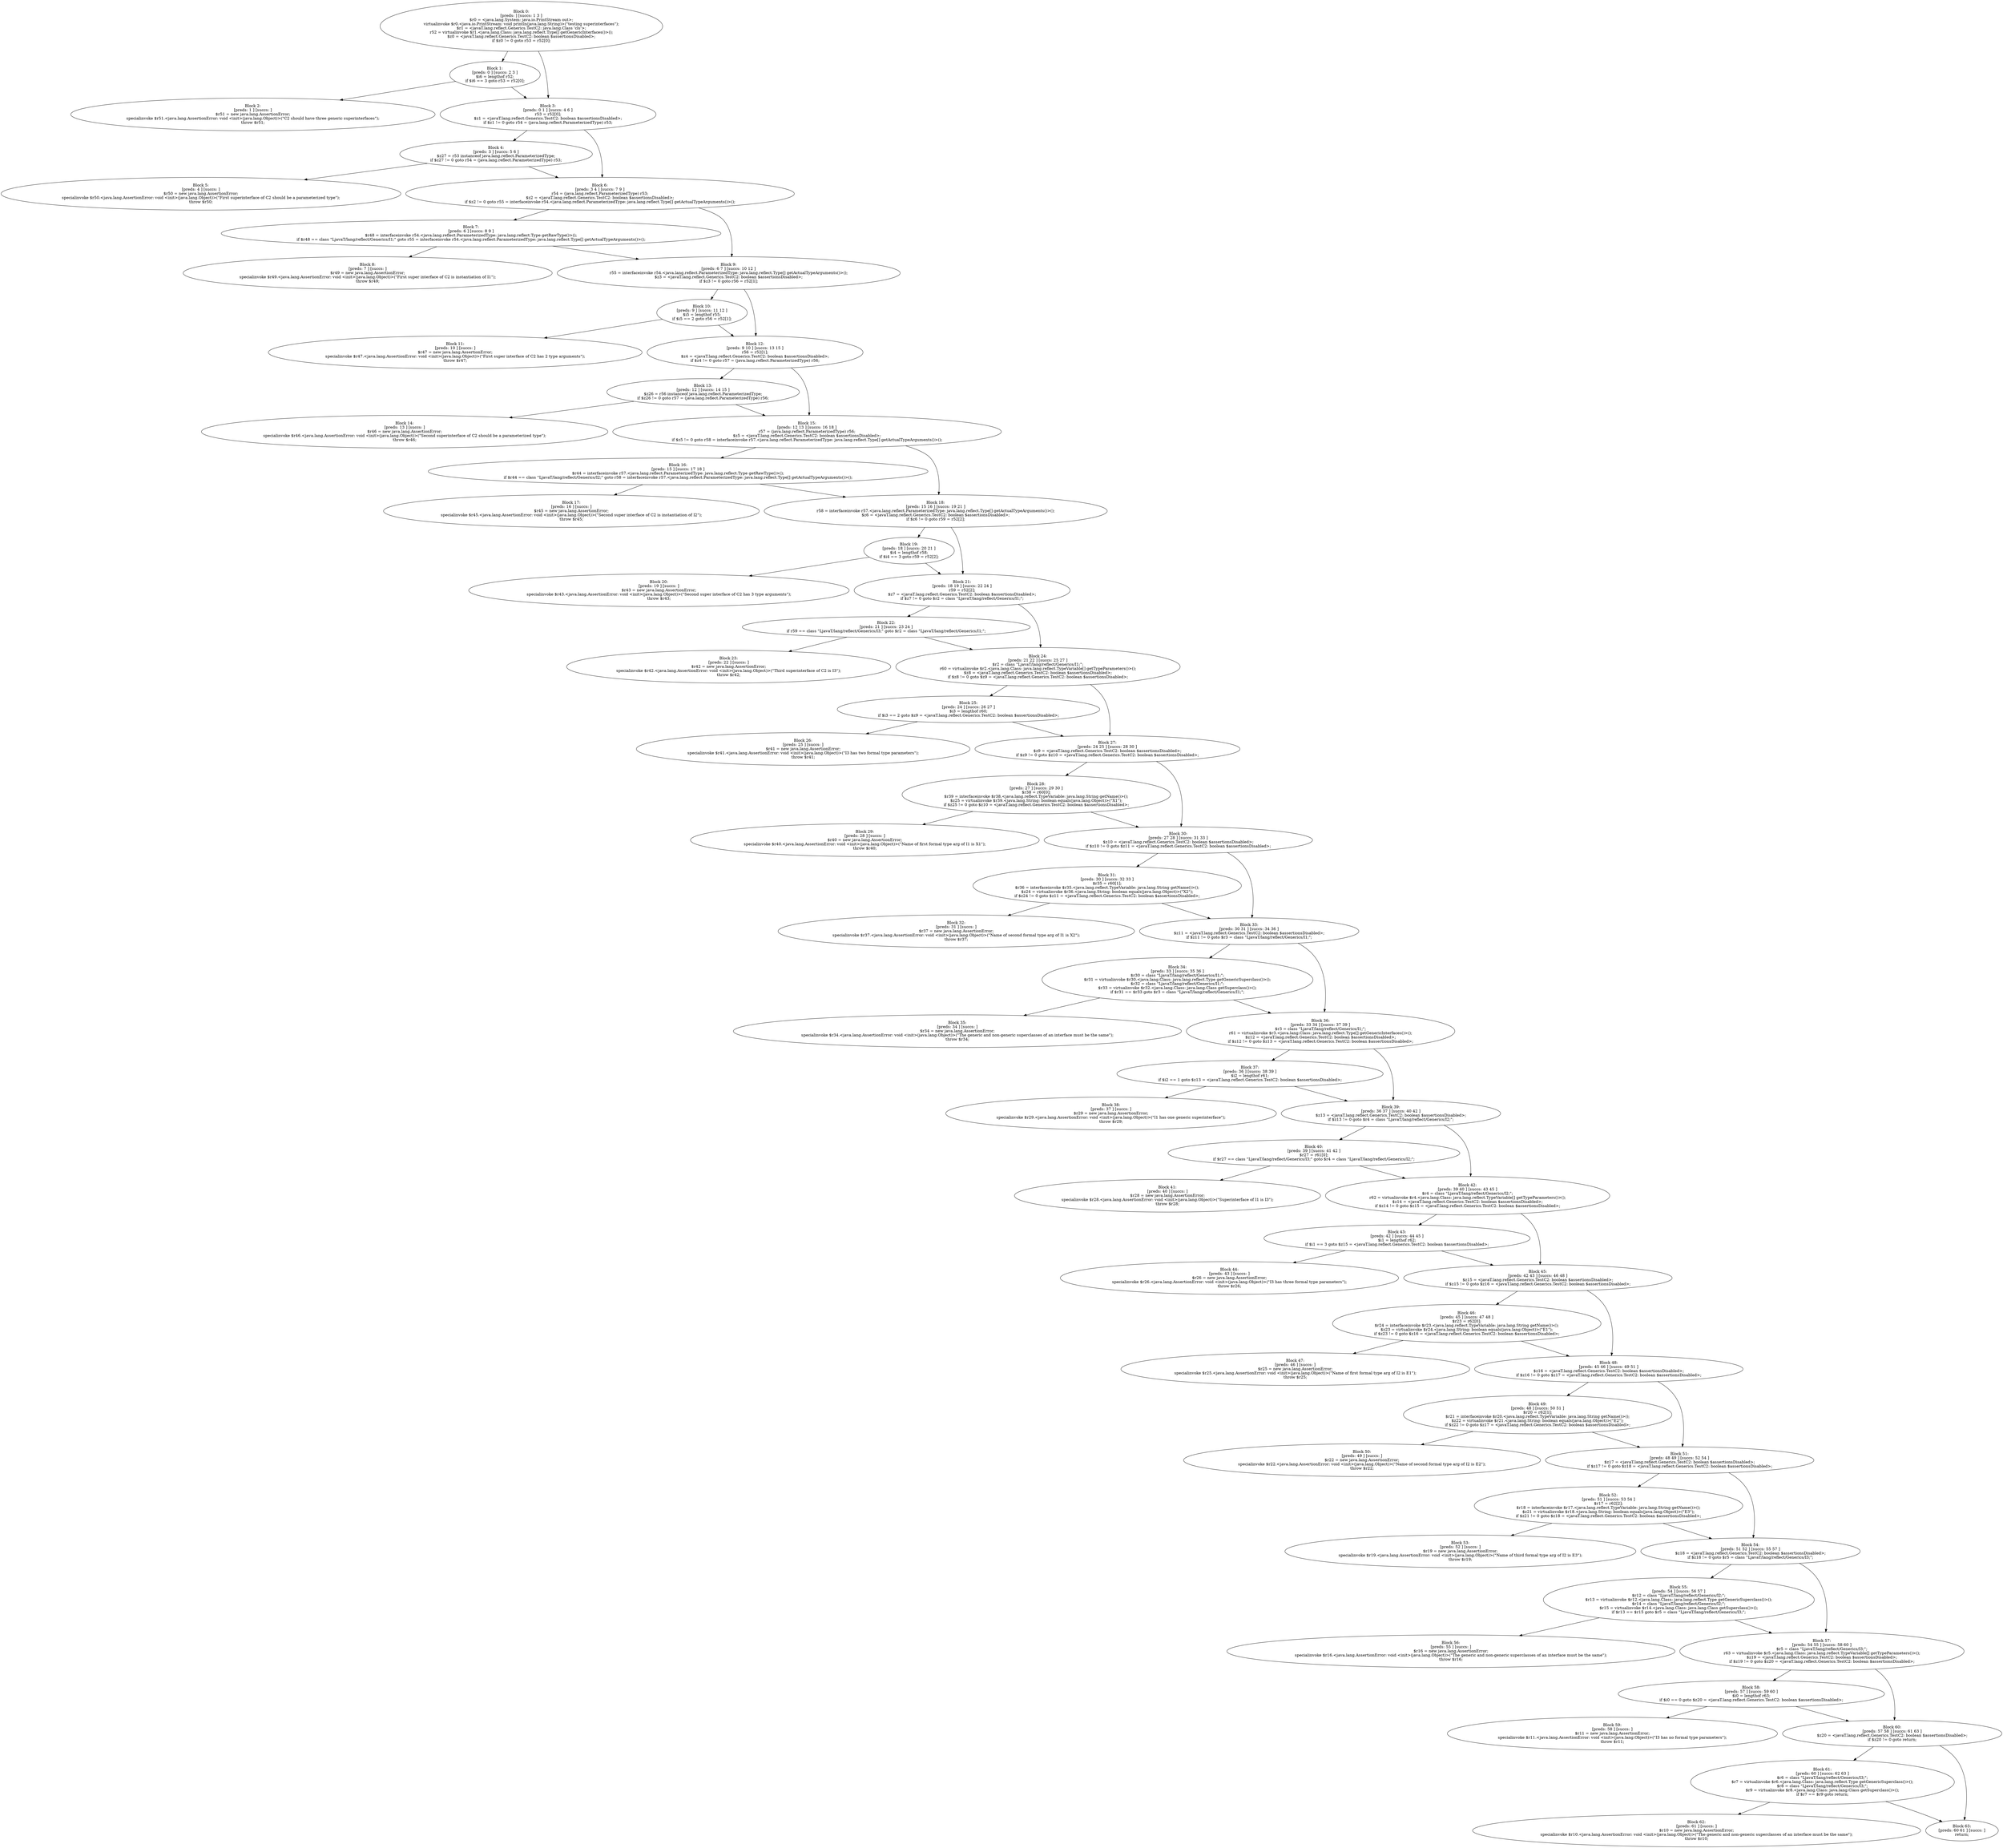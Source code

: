 digraph "unitGraph" {
    "Block 0:
[preds: ] [succs: 1 3 ]
$r0 = <java.lang.System: java.io.PrintStream out>;
virtualinvoke $r0.<java.io.PrintStream: void println(java.lang.String)>(\"testing superinterfaces\");
$r1 = <javaT.lang.reflect.Generics.TestC2: java.lang.Class 'cls'>;
r52 = virtualinvoke $r1.<java.lang.Class: java.lang.reflect.Type[] getGenericInterfaces()>();
$z0 = <javaT.lang.reflect.Generics.TestC2: boolean $assertionsDisabled>;
if $z0 != 0 goto r53 = r52[0];
"
    "Block 1:
[preds: 0 ] [succs: 2 3 ]
$i6 = lengthof r52;
if $i6 == 3 goto r53 = r52[0];
"
    "Block 2:
[preds: 1 ] [succs: ]
$r51 = new java.lang.AssertionError;
specialinvoke $r51.<java.lang.AssertionError: void <init>(java.lang.Object)>(\"C2 should have three generic superinterfaces\");
throw $r51;
"
    "Block 3:
[preds: 0 1 ] [succs: 4 6 ]
r53 = r52[0];
$z1 = <javaT.lang.reflect.Generics.TestC2: boolean $assertionsDisabled>;
if $z1 != 0 goto r54 = (java.lang.reflect.ParameterizedType) r53;
"
    "Block 4:
[preds: 3 ] [succs: 5 6 ]
$z27 = r53 instanceof java.lang.reflect.ParameterizedType;
if $z27 != 0 goto r54 = (java.lang.reflect.ParameterizedType) r53;
"
    "Block 5:
[preds: 4 ] [succs: ]
$r50 = new java.lang.AssertionError;
specialinvoke $r50.<java.lang.AssertionError: void <init>(java.lang.Object)>(\"First superinterface of C2 should be a parameterized type\");
throw $r50;
"
    "Block 6:
[preds: 3 4 ] [succs: 7 9 ]
r54 = (java.lang.reflect.ParameterizedType) r53;
$z2 = <javaT.lang.reflect.Generics.TestC2: boolean $assertionsDisabled>;
if $z2 != 0 goto r55 = interfaceinvoke r54.<java.lang.reflect.ParameterizedType: java.lang.reflect.Type[] getActualTypeArguments()>();
"
    "Block 7:
[preds: 6 ] [succs: 8 9 ]
$r48 = interfaceinvoke r54.<java.lang.reflect.ParameterizedType: java.lang.reflect.Type getRawType()>();
if $r48 == class \"LjavaT/lang/reflect/Generics/I1;\" goto r55 = interfaceinvoke r54.<java.lang.reflect.ParameterizedType: java.lang.reflect.Type[] getActualTypeArguments()>();
"
    "Block 8:
[preds: 7 ] [succs: ]
$r49 = new java.lang.AssertionError;
specialinvoke $r49.<java.lang.AssertionError: void <init>(java.lang.Object)>(\"First super interface of C2 is instantiation of I1\");
throw $r49;
"
    "Block 9:
[preds: 6 7 ] [succs: 10 12 ]
r55 = interfaceinvoke r54.<java.lang.reflect.ParameterizedType: java.lang.reflect.Type[] getActualTypeArguments()>();
$z3 = <javaT.lang.reflect.Generics.TestC2: boolean $assertionsDisabled>;
if $z3 != 0 goto r56 = r52[1];
"
    "Block 10:
[preds: 9 ] [succs: 11 12 ]
$i5 = lengthof r55;
if $i5 == 2 goto r56 = r52[1];
"
    "Block 11:
[preds: 10 ] [succs: ]
$r47 = new java.lang.AssertionError;
specialinvoke $r47.<java.lang.AssertionError: void <init>(java.lang.Object)>(\"First super interface of C2 has 2 type arguments\");
throw $r47;
"
    "Block 12:
[preds: 9 10 ] [succs: 13 15 ]
r56 = r52[1];
$z4 = <javaT.lang.reflect.Generics.TestC2: boolean $assertionsDisabled>;
if $z4 != 0 goto r57 = (java.lang.reflect.ParameterizedType) r56;
"
    "Block 13:
[preds: 12 ] [succs: 14 15 ]
$z26 = r56 instanceof java.lang.reflect.ParameterizedType;
if $z26 != 0 goto r57 = (java.lang.reflect.ParameterizedType) r56;
"
    "Block 14:
[preds: 13 ] [succs: ]
$r46 = new java.lang.AssertionError;
specialinvoke $r46.<java.lang.AssertionError: void <init>(java.lang.Object)>(\"Second superinterface of C2 should be a parameterized type\");
throw $r46;
"
    "Block 15:
[preds: 12 13 ] [succs: 16 18 ]
r57 = (java.lang.reflect.ParameterizedType) r56;
$z5 = <javaT.lang.reflect.Generics.TestC2: boolean $assertionsDisabled>;
if $z5 != 0 goto r58 = interfaceinvoke r57.<java.lang.reflect.ParameterizedType: java.lang.reflect.Type[] getActualTypeArguments()>();
"
    "Block 16:
[preds: 15 ] [succs: 17 18 ]
$r44 = interfaceinvoke r57.<java.lang.reflect.ParameterizedType: java.lang.reflect.Type getRawType()>();
if $r44 == class \"LjavaT/lang/reflect/Generics/I2;\" goto r58 = interfaceinvoke r57.<java.lang.reflect.ParameterizedType: java.lang.reflect.Type[] getActualTypeArguments()>();
"
    "Block 17:
[preds: 16 ] [succs: ]
$r45 = new java.lang.AssertionError;
specialinvoke $r45.<java.lang.AssertionError: void <init>(java.lang.Object)>(\"Second super interface of C2 is instantiation of I2\");
throw $r45;
"
    "Block 18:
[preds: 15 16 ] [succs: 19 21 ]
r58 = interfaceinvoke r57.<java.lang.reflect.ParameterizedType: java.lang.reflect.Type[] getActualTypeArguments()>();
$z6 = <javaT.lang.reflect.Generics.TestC2: boolean $assertionsDisabled>;
if $z6 != 0 goto r59 = r52[2];
"
    "Block 19:
[preds: 18 ] [succs: 20 21 ]
$i4 = lengthof r58;
if $i4 == 3 goto r59 = r52[2];
"
    "Block 20:
[preds: 19 ] [succs: ]
$r43 = new java.lang.AssertionError;
specialinvoke $r43.<java.lang.AssertionError: void <init>(java.lang.Object)>(\"Second super interface of C2 has 3 type arguments\");
throw $r43;
"
    "Block 21:
[preds: 18 19 ] [succs: 22 24 ]
r59 = r52[2];
$z7 = <javaT.lang.reflect.Generics.TestC2: boolean $assertionsDisabled>;
if $z7 != 0 goto $r2 = class \"LjavaT/lang/reflect/Generics/I1;\";
"
    "Block 22:
[preds: 21 ] [succs: 23 24 ]
if r59 == class \"LjavaT/lang/reflect/Generics/I3;\" goto $r2 = class \"LjavaT/lang/reflect/Generics/I1;\";
"
    "Block 23:
[preds: 22 ] [succs: ]
$r42 = new java.lang.AssertionError;
specialinvoke $r42.<java.lang.AssertionError: void <init>(java.lang.Object)>(\"Third superinterface of C2 is I3\");
throw $r42;
"
    "Block 24:
[preds: 21 22 ] [succs: 25 27 ]
$r2 = class \"LjavaT/lang/reflect/Generics/I1;\";
r60 = virtualinvoke $r2.<java.lang.Class: java.lang.reflect.TypeVariable[] getTypeParameters()>();
$z8 = <javaT.lang.reflect.Generics.TestC2: boolean $assertionsDisabled>;
if $z8 != 0 goto $z9 = <javaT.lang.reflect.Generics.TestC2: boolean $assertionsDisabled>;
"
    "Block 25:
[preds: 24 ] [succs: 26 27 ]
$i3 = lengthof r60;
if $i3 == 2 goto $z9 = <javaT.lang.reflect.Generics.TestC2: boolean $assertionsDisabled>;
"
    "Block 26:
[preds: 25 ] [succs: ]
$r41 = new java.lang.AssertionError;
specialinvoke $r41.<java.lang.AssertionError: void <init>(java.lang.Object)>(\"I3 has two formal type parameters\");
throw $r41;
"
    "Block 27:
[preds: 24 25 ] [succs: 28 30 ]
$z9 = <javaT.lang.reflect.Generics.TestC2: boolean $assertionsDisabled>;
if $z9 != 0 goto $z10 = <javaT.lang.reflect.Generics.TestC2: boolean $assertionsDisabled>;
"
    "Block 28:
[preds: 27 ] [succs: 29 30 ]
$r38 = r60[0];
$r39 = interfaceinvoke $r38.<java.lang.reflect.TypeVariable: java.lang.String getName()>();
$z25 = virtualinvoke $r39.<java.lang.String: boolean equals(java.lang.Object)>(\"X1\");
if $z25 != 0 goto $z10 = <javaT.lang.reflect.Generics.TestC2: boolean $assertionsDisabled>;
"
    "Block 29:
[preds: 28 ] [succs: ]
$r40 = new java.lang.AssertionError;
specialinvoke $r40.<java.lang.AssertionError: void <init>(java.lang.Object)>(\"Name of first formal type arg of I1 is X1\");
throw $r40;
"
    "Block 30:
[preds: 27 28 ] [succs: 31 33 ]
$z10 = <javaT.lang.reflect.Generics.TestC2: boolean $assertionsDisabled>;
if $z10 != 0 goto $z11 = <javaT.lang.reflect.Generics.TestC2: boolean $assertionsDisabled>;
"
    "Block 31:
[preds: 30 ] [succs: 32 33 ]
$r35 = r60[1];
$r36 = interfaceinvoke $r35.<java.lang.reflect.TypeVariable: java.lang.String getName()>();
$z24 = virtualinvoke $r36.<java.lang.String: boolean equals(java.lang.Object)>(\"X2\");
if $z24 != 0 goto $z11 = <javaT.lang.reflect.Generics.TestC2: boolean $assertionsDisabled>;
"
    "Block 32:
[preds: 31 ] [succs: ]
$r37 = new java.lang.AssertionError;
specialinvoke $r37.<java.lang.AssertionError: void <init>(java.lang.Object)>(\"Name of second formal type arg of I1 is X2\");
throw $r37;
"
    "Block 33:
[preds: 30 31 ] [succs: 34 36 ]
$z11 = <javaT.lang.reflect.Generics.TestC2: boolean $assertionsDisabled>;
if $z11 != 0 goto $r3 = class \"LjavaT/lang/reflect/Generics/I1;\";
"
    "Block 34:
[preds: 33 ] [succs: 35 36 ]
$r30 = class \"LjavaT/lang/reflect/Generics/I1;\";
$r31 = virtualinvoke $r30.<java.lang.Class: java.lang.reflect.Type getGenericSuperclass()>();
$r32 = class \"LjavaT/lang/reflect/Generics/I1;\";
$r33 = virtualinvoke $r32.<java.lang.Class: java.lang.Class getSuperclass()>();
if $r31 == $r33 goto $r3 = class \"LjavaT/lang/reflect/Generics/I1;\";
"
    "Block 35:
[preds: 34 ] [succs: ]
$r34 = new java.lang.AssertionError;
specialinvoke $r34.<java.lang.AssertionError: void <init>(java.lang.Object)>(\"The generic and non-generic superclasses of an interface must be the same\");
throw $r34;
"
    "Block 36:
[preds: 33 34 ] [succs: 37 39 ]
$r3 = class \"LjavaT/lang/reflect/Generics/I1;\";
r61 = virtualinvoke $r3.<java.lang.Class: java.lang.reflect.Type[] getGenericInterfaces()>();
$z12 = <javaT.lang.reflect.Generics.TestC2: boolean $assertionsDisabled>;
if $z12 != 0 goto $z13 = <javaT.lang.reflect.Generics.TestC2: boolean $assertionsDisabled>;
"
    "Block 37:
[preds: 36 ] [succs: 38 39 ]
$i2 = lengthof r61;
if $i2 == 1 goto $z13 = <javaT.lang.reflect.Generics.TestC2: boolean $assertionsDisabled>;
"
    "Block 38:
[preds: 37 ] [succs: ]
$r29 = new java.lang.AssertionError;
specialinvoke $r29.<java.lang.AssertionError: void <init>(java.lang.Object)>(\"I1 has one generic superinterface\");
throw $r29;
"
    "Block 39:
[preds: 36 37 ] [succs: 40 42 ]
$z13 = <javaT.lang.reflect.Generics.TestC2: boolean $assertionsDisabled>;
if $z13 != 0 goto $r4 = class \"LjavaT/lang/reflect/Generics/I2;\";
"
    "Block 40:
[preds: 39 ] [succs: 41 42 ]
$r27 = r61[0];
if $r27 == class \"LjavaT/lang/reflect/Generics/I3;\" goto $r4 = class \"LjavaT/lang/reflect/Generics/I2;\";
"
    "Block 41:
[preds: 40 ] [succs: ]
$r28 = new java.lang.AssertionError;
specialinvoke $r28.<java.lang.AssertionError: void <init>(java.lang.Object)>(\"Superinterface of I1 is I3\");
throw $r28;
"
    "Block 42:
[preds: 39 40 ] [succs: 43 45 ]
$r4 = class \"LjavaT/lang/reflect/Generics/I2;\";
r62 = virtualinvoke $r4.<java.lang.Class: java.lang.reflect.TypeVariable[] getTypeParameters()>();
$z14 = <javaT.lang.reflect.Generics.TestC2: boolean $assertionsDisabled>;
if $z14 != 0 goto $z15 = <javaT.lang.reflect.Generics.TestC2: boolean $assertionsDisabled>;
"
    "Block 43:
[preds: 42 ] [succs: 44 45 ]
$i1 = lengthof r62;
if $i1 == 3 goto $z15 = <javaT.lang.reflect.Generics.TestC2: boolean $assertionsDisabled>;
"
    "Block 44:
[preds: 43 ] [succs: ]
$r26 = new java.lang.AssertionError;
specialinvoke $r26.<java.lang.AssertionError: void <init>(java.lang.Object)>(\"I3 has three formal type parameters\");
throw $r26;
"
    "Block 45:
[preds: 42 43 ] [succs: 46 48 ]
$z15 = <javaT.lang.reflect.Generics.TestC2: boolean $assertionsDisabled>;
if $z15 != 0 goto $z16 = <javaT.lang.reflect.Generics.TestC2: boolean $assertionsDisabled>;
"
    "Block 46:
[preds: 45 ] [succs: 47 48 ]
$r23 = r62[0];
$r24 = interfaceinvoke $r23.<java.lang.reflect.TypeVariable: java.lang.String getName()>();
$z23 = virtualinvoke $r24.<java.lang.String: boolean equals(java.lang.Object)>(\"E1\");
if $z23 != 0 goto $z16 = <javaT.lang.reflect.Generics.TestC2: boolean $assertionsDisabled>;
"
    "Block 47:
[preds: 46 ] [succs: ]
$r25 = new java.lang.AssertionError;
specialinvoke $r25.<java.lang.AssertionError: void <init>(java.lang.Object)>(\"Name of first formal type arg of I2 is E1\");
throw $r25;
"
    "Block 48:
[preds: 45 46 ] [succs: 49 51 ]
$z16 = <javaT.lang.reflect.Generics.TestC2: boolean $assertionsDisabled>;
if $z16 != 0 goto $z17 = <javaT.lang.reflect.Generics.TestC2: boolean $assertionsDisabled>;
"
    "Block 49:
[preds: 48 ] [succs: 50 51 ]
$r20 = r62[1];
$r21 = interfaceinvoke $r20.<java.lang.reflect.TypeVariable: java.lang.String getName()>();
$z22 = virtualinvoke $r21.<java.lang.String: boolean equals(java.lang.Object)>(\"E2\");
if $z22 != 0 goto $z17 = <javaT.lang.reflect.Generics.TestC2: boolean $assertionsDisabled>;
"
    "Block 50:
[preds: 49 ] [succs: ]
$r22 = new java.lang.AssertionError;
specialinvoke $r22.<java.lang.AssertionError: void <init>(java.lang.Object)>(\"Name of second formal type arg of I2 is E2\");
throw $r22;
"
    "Block 51:
[preds: 48 49 ] [succs: 52 54 ]
$z17 = <javaT.lang.reflect.Generics.TestC2: boolean $assertionsDisabled>;
if $z17 != 0 goto $z18 = <javaT.lang.reflect.Generics.TestC2: boolean $assertionsDisabled>;
"
    "Block 52:
[preds: 51 ] [succs: 53 54 ]
$r17 = r62[2];
$r18 = interfaceinvoke $r17.<java.lang.reflect.TypeVariable: java.lang.String getName()>();
$z21 = virtualinvoke $r18.<java.lang.String: boolean equals(java.lang.Object)>(\"E3\");
if $z21 != 0 goto $z18 = <javaT.lang.reflect.Generics.TestC2: boolean $assertionsDisabled>;
"
    "Block 53:
[preds: 52 ] [succs: ]
$r19 = new java.lang.AssertionError;
specialinvoke $r19.<java.lang.AssertionError: void <init>(java.lang.Object)>(\"Name of third formal type arg of I2 is E3\");
throw $r19;
"
    "Block 54:
[preds: 51 52 ] [succs: 55 57 ]
$z18 = <javaT.lang.reflect.Generics.TestC2: boolean $assertionsDisabled>;
if $z18 != 0 goto $r5 = class \"LjavaT/lang/reflect/Generics/I3;\";
"
    "Block 55:
[preds: 54 ] [succs: 56 57 ]
$r12 = class \"LjavaT/lang/reflect/Generics/I2;\";
$r13 = virtualinvoke $r12.<java.lang.Class: java.lang.reflect.Type getGenericSuperclass()>();
$r14 = class \"LjavaT/lang/reflect/Generics/I2;\";
$r15 = virtualinvoke $r14.<java.lang.Class: java.lang.Class getSuperclass()>();
if $r13 == $r15 goto $r5 = class \"LjavaT/lang/reflect/Generics/I3;\";
"
    "Block 56:
[preds: 55 ] [succs: ]
$r16 = new java.lang.AssertionError;
specialinvoke $r16.<java.lang.AssertionError: void <init>(java.lang.Object)>(\"The generic and non-generic superclasses of an interface must be the same\");
throw $r16;
"
    "Block 57:
[preds: 54 55 ] [succs: 58 60 ]
$r5 = class \"LjavaT/lang/reflect/Generics/I3;\";
r63 = virtualinvoke $r5.<java.lang.Class: java.lang.reflect.TypeVariable[] getTypeParameters()>();
$z19 = <javaT.lang.reflect.Generics.TestC2: boolean $assertionsDisabled>;
if $z19 != 0 goto $z20 = <javaT.lang.reflect.Generics.TestC2: boolean $assertionsDisabled>;
"
    "Block 58:
[preds: 57 ] [succs: 59 60 ]
$i0 = lengthof r63;
if $i0 == 0 goto $z20 = <javaT.lang.reflect.Generics.TestC2: boolean $assertionsDisabled>;
"
    "Block 59:
[preds: 58 ] [succs: ]
$r11 = new java.lang.AssertionError;
specialinvoke $r11.<java.lang.AssertionError: void <init>(java.lang.Object)>(\"I3 has no formal type parameters\");
throw $r11;
"
    "Block 60:
[preds: 57 58 ] [succs: 61 63 ]
$z20 = <javaT.lang.reflect.Generics.TestC2: boolean $assertionsDisabled>;
if $z20 != 0 goto return;
"
    "Block 61:
[preds: 60 ] [succs: 62 63 ]
$r6 = class \"LjavaT/lang/reflect/Generics/I3;\";
$r7 = virtualinvoke $r6.<java.lang.Class: java.lang.reflect.Type getGenericSuperclass()>();
$r8 = class \"LjavaT/lang/reflect/Generics/I3;\";
$r9 = virtualinvoke $r8.<java.lang.Class: java.lang.Class getSuperclass()>();
if $r7 == $r9 goto return;
"
    "Block 62:
[preds: 61 ] [succs: ]
$r10 = new java.lang.AssertionError;
specialinvoke $r10.<java.lang.AssertionError: void <init>(java.lang.Object)>(\"The generic and non-generic superclasses of an interface must be the same\");
throw $r10;
"
    "Block 63:
[preds: 60 61 ] [succs: ]
return;
"
    "Block 0:
[preds: ] [succs: 1 3 ]
$r0 = <java.lang.System: java.io.PrintStream out>;
virtualinvoke $r0.<java.io.PrintStream: void println(java.lang.String)>(\"testing superinterfaces\");
$r1 = <javaT.lang.reflect.Generics.TestC2: java.lang.Class 'cls'>;
r52 = virtualinvoke $r1.<java.lang.Class: java.lang.reflect.Type[] getGenericInterfaces()>();
$z0 = <javaT.lang.reflect.Generics.TestC2: boolean $assertionsDisabled>;
if $z0 != 0 goto r53 = r52[0];
"->"Block 1:
[preds: 0 ] [succs: 2 3 ]
$i6 = lengthof r52;
if $i6 == 3 goto r53 = r52[0];
";
    "Block 0:
[preds: ] [succs: 1 3 ]
$r0 = <java.lang.System: java.io.PrintStream out>;
virtualinvoke $r0.<java.io.PrintStream: void println(java.lang.String)>(\"testing superinterfaces\");
$r1 = <javaT.lang.reflect.Generics.TestC2: java.lang.Class 'cls'>;
r52 = virtualinvoke $r1.<java.lang.Class: java.lang.reflect.Type[] getGenericInterfaces()>();
$z0 = <javaT.lang.reflect.Generics.TestC2: boolean $assertionsDisabled>;
if $z0 != 0 goto r53 = r52[0];
"->"Block 3:
[preds: 0 1 ] [succs: 4 6 ]
r53 = r52[0];
$z1 = <javaT.lang.reflect.Generics.TestC2: boolean $assertionsDisabled>;
if $z1 != 0 goto r54 = (java.lang.reflect.ParameterizedType) r53;
";
    "Block 1:
[preds: 0 ] [succs: 2 3 ]
$i6 = lengthof r52;
if $i6 == 3 goto r53 = r52[0];
"->"Block 2:
[preds: 1 ] [succs: ]
$r51 = new java.lang.AssertionError;
specialinvoke $r51.<java.lang.AssertionError: void <init>(java.lang.Object)>(\"C2 should have three generic superinterfaces\");
throw $r51;
";
    "Block 1:
[preds: 0 ] [succs: 2 3 ]
$i6 = lengthof r52;
if $i6 == 3 goto r53 = r52[0];
"->"Block 3:
[preds: 0 1 ] [succs: 4 6 ]
r53 = r52[0];
$z1 = <javaT.lang.reflect.Generics.TestC2: boolean $assertionsDisabled>;
if $z1 != 0 goto r54 = (java.lang.reflect.ParameterizedType) r53;
";
    "Block 3:
[preds: 0 1 ] [succs: 4 6 ]
r53 = r52[0];
$z1 = <javaT.lang.reflect.Generics.TestC2: boolean $assertionsDisabled>;
if $z1 != 0 goto r54 = (java.lang.reflect.ParameterizedType) r53;
"->"Block 4:
[preds: 3 ] [succs: 5 6 ]
$z27 = r53 instanceof java.lang.reflect.ParameterizedType;
if $z27 != 0 goto r54 = (java.lang.reflect.ParameterizedType) r53;
";
    "Block 3:
[preds: 0 1 ] [succs: 4 6 ]
r53 = r52[0];
$z1 = <javaT.lang.reflect.Generics.TestC2: boolean $assertionsDisabled>;
if $z1 != 0 goto r54 = (java.lang.reflect.ParameterizedType) r53;
"->"Block 6:
[preds: 3 4 ] [succs: 7 9 ]
r54 = (java.lang.reflect.ParameterizedType) r53;
$z2 = <javaT.lang.reflect.Generics.TestC2: boolean $assertionsDisabled>;
if $z2 != 0 goto r55 = interfaceinvoke r54.<java.lang.reflect.ParameterizedType: java.lang.reflect.Type[] getActualTypeArguments()>();
";
    "Block 4:
[preds: 3 ] [succs: 5 6 ]
$z27 = r53 instanceof java.lang.reflect.ParameterizedType;
if $z27 != 0 goto r54 = (java.lang.reflect.ParameterizedType) r53;
"->"Block 5:
[preds: 4 ] [succs: ]
$r50 = new java.lang.AssertionError;
specialinvoke $r50.<java.lang.AssertionError: void <init>(java.lang.Object)>(\"First superinterface of C2 should be a parameterized type\");
throw $r50;
";
    "Block 4:
[preds: 3 ] [succs: 5 6 ]
$z27 = r53 instanceof java.lang.reflect.ParameterizedType;
if $z27 != 0 goto r54 = (java.lang.reflect.ParameterizedType) r53;
"->"Block 6:
[preds: 3 4 ] [succs: 7 9 ]
r54 = (java.lang.reflect.ParameterizedType) r53;
$z2 = <javaT.lang.reflect.Generics.TestC2: boolean $assertionsDisabled>;
if $z2 != 0 goto r55 = interfaceinvoke r54.<java.lang.reflect.ParameterizedType: java.lang.reflect.Type[] getActualTypeArguments()>();
";
    "Block 6:
[preds: 3 4 ] [succs: 7 9 ]
r54 = (java.lang.reflect.ParameterizedType) r53;
$z2 = <javaT.lang.reflect.Generics.TestC2: boolean $assertionsDisabled>;
if $z2 != 0 goto r55 = interfaceinvoke r54.<java.lang.reflect.ParameterizedType: java.lang.reflect.Type[] getActualTypeArguments()>();
"->"Block 7:
[preds: 6 ] [succs: 8 9 ]
$r48 = interfaceinvoke r54.<java.lang.reflect.ParameterizedType: java.lang.reflect.Type getRawType()>();
if $r48 == class \"LjavaT/lang/reflect/Generics/I1;\" goto r55 = interfaceinvoke r54.<java.lang.reflect.ParameterizedType: java.lang.reflect.Type[] getActualTypeArguments()>();
";
    "Block 6:
[preds: 3 4 ] [succs: 7 9 ]
r54 = (java.lang.reflect.ParameterizedType) r53;
$z2 = <javaT.lang.reflect.Generics.TestC2: boolean $assertionsDisabled>;
if $z2 != 0 goto r55 = interfaceinvoke r54.<java.lang.reflect.ParameterizedType: java.lang.reflect.Type[] getActualTypeArguments()>();
"->"Block 9:
[preds: 6 7 ] [succs: 10 12 ]
r55 = interfaceinvoke r54.<java.lang.reflect.ParameterizedType: java.lang.reflect.Type[] getActualTypeArguments()>();
$z3 = <javaT.lang.reflect.Generics.TestC2: boolean $assertionsDisabled>;
if $z3 != 0 goto r56 = r52[1];
";
    "Block 7:
[preds: 6 ] [succs: 8 9 ]
$r48 = interfaceinvoke r54.<java.lang.reflect.ParameterizedType: java.lang.reflect.Type getRawType()>();
if $r48 == class \"LjavaT/lang/reflect/Generics/I1;\" goto r55 = interfaceinvoke r54.<java.lang.reflect.ParameterizedType: java.lang.reflect.Type[] getActualTypeArguments()>();
"->"Block 8:
[preds: 7 ] [succs: ]
$r49 = new java.lang.AssertionError;
specialinvoke $r49.<java.lang.AssertionError: void <init>(java.lang.Object)>(\"First super interface of C2 is instantiation of I1\");
throw $r49;
";
    "Block 7:
[preds: 6 ] [succs: 8 9 ]
$r48 = interfaceinvoke r54.<java.lang.reflect.ParameterizedType: java.lang.reflect.Type getRawType()>();
if $r48 == class \"LjavaT/lang/reflect/Generics/I1;\" goto r55 = interfaceinvoke r54.<java.lang.reflect.ParameterizedType: java.lang.reflect.Type[] getActualTypeArguments()>();
"->"Block 9:
[preds: 6 7 ] [succs: 10 12 ]
r55 = interfaceinvoke r54.<java.lang.reflect.ParameterizedType: java.lang.reflect.Type[] getActualTypeArguments()>();
$z3 = <javaT.lang.reflect.Generics.TestC2: boolean $assertionsDisabled>;
if $z3 != 0 goto r56 = r52[1];
";
    "Block 9:
[preds: 6 7 ] [succs: 10 12 ]
r55 = interfaceinvoke r54.<java.lang.reflect.ParameterizedType: java.lang.reflect.Type[] getActualTypeArguments()>();
$z3 = <javaT.lang.reflect.Generics.TestC2: boolean $assertionsDisabled>;
if $z3 != 0 goto r56 = r52[1];
"->"Block 10:
[preds: 9 ] [succs: 11 12 ]
$i5 = lengthof r55;
if $i5 == 2 goto r56 = r52[1];
";
    "Block 9:
[preds: 6 7 ] [succs: 10 12 ]
r55 = interfaceinvoke r54.<java.lang.reflect.ParameterizedType: java.lang.reflect.Type[] getActualTypeArguments()>();
$z3 = <javaT.lang.reflect.Generics.TestC2: boolean $assertionsDisabled>;
if $z3 != 0 goto r56 = r52[1];
"->"Block 12:
[preds: 9 10 ] [succs: 13 15 ]
r56 = r52[1];
$z4 = <javaT.lang.reflect.Generics.TestC2: boolean $assertionsDisabled>;
if $z4 != 0 goto r57 = (java.lang.reflect.ParameterizedType) r56;
";
    "Block 10:
[preds: 9 ] [succs: 11 12 ]
$i5 = lengthof r55;
if $i5 == 2 goto r56 = r52[1];
"->"Block 11:
[preds: 10 ] [succs: ]
$r47 = new java.lang.AssertionError;
specialinvoke $r47.<java.lang.AssertionError: void <init>(java.lang.Object)>(\"First super interface of C2 has 2 type arguments\");
throw $r47;
";
    "Block 10:
[preds: 9 ] [succs: 11 12 ]
$i5 = lengthof r55;
if $i5 == 2 goto r56 = r52[1];
"->"Block 12:
[preds: 9 10 ] [succs: 13 15 ]
r56 = r52[1];
$z4 = <javaT.lang.reflect.Generics.TestC2: boolean $assertionsDisabled>;
if $z4 != 0 goto r57 = (java.lang.reflect.ParameterizedType) r56;
";
    "Block 12:
[preds: 9 10 ] [succs: 13 15 ]
r56 = r52[1];
$z4 = <javaT.lang.reflect.Generics.TestC2: boolean $assertionsDisabled>;
if $z4 != 0 goto r57 = (java.lang.reflect.ParameterizedType) r56;
"->"Block 13:
[preds: 12 ] [succs: 14 15 ]
$z26 = r56 instanceof java.lang.reflect.ParameterizedType;
if $z26 != 0 goto r57 = (java.lang.reflect.ParameterizedType) r56;
";
    "Block 12:
[preds: 9 10 ] [succs: 13 15 ]
r56 = r52[1];
$z4 = <javaT.lang.reflect.Generics.TestC2: boolean $assertionsDisabled>;
if $z4 != 0 goto r57 = (java.lang.reflect.ParameterizedType) r56;
"->"Block 15:
[preds: 12 13 ] [succs: 16 18 ]
r57 = (java.lang.reflect.ParameterizedType) r56;
$z5 = <javaT.lang.reflect.Generics.TestC2: boolean $assertionsDisabled>;
if $z5 != 0 goto r58 = interfaceinvoke r57.<java.lang.reflect.ParameterizedType: java.lang.reflect.Type[] getActualTypeArguments()>();
";
    "Block 13:
[preds: 12 ] [succs: 14 15 ]
$z26 = r56 instanceof java.lang.reflect.ParameterizedType;
if $z26 != 0 goto r57 = (java.lang.reflect.ParameterizedType) r56;
"->"Block 14:
[preds: 13 ] [succs: ]
$r46 = new java.lang.AssertionError;
specialinvoke $r46.<java.lang.AssertionError: void <init>(java.lang.Object)>(\"Second superinterface of C2 should be a parameterized type\");
throw $r46;
";
    "Block 13:
[preds: 12 ] [succs: 14 15 ]
$z26 = r56 instanceof java.lang.reflect.ParameterizedType;
if $z26 != 0 goto r57 = (java.lang.reflect.ParameterizedType) r56;
"->"Block 15:
[preds: 12 13 ] [succs: 16 18 ]
r57 = (java.lang.reflect.ParameterizedType) r56;
$z5 = <javaT.lang.reflect.Generics.TestC2: boolean $assertionsDisabled>;
if $z5 != 0 goto r58 = interfaceinvoke r57.<java.lang.reflect.ParameterizedType: java.lang.reflect.Type[] getActualTypeArguments()>();
";
    "Block 15:
[preds: 12 13 ] [succs: 16 18 ]
r57 = (java.lang.reflect.ParameterizedType) r56;
$z5 = <javaT.lang.reflect.Generics.TestC2: boolean $assertionsDisabled>;
if $z5 != 0 goto r58 = interfaceinvoke r57.<java.lang.reflect.ParameterizedType: java.lang.reflect.Type[] getActualTypeArguments()>();
"->"Block 16:
[preds: 15 ] [succs: 17 18 ]
$r44 = interfaceinvoke r57.<java.lang.reflect.ParameterizedType: java.lang.reflect.Type getRawType()>();
if $r44 == class \"LjavaT/lang/reflect/Generics/I2;\" goto r58 = interfaceinvoke r57.<java.lang.reflect.ParameterizedType: java.lang.reflect.Type[] getActualTypeArguments()>();
";
    "Block 15:
[preds: 12 13 ] [succs: 16 18 ]
r57 = (java.lang.reflect.ParameterizedType) r56;
$z5 = <javaT.lang.reflect.Generics.TestC2: boolean $assertionsDisabled>;
if $z5 != 0 goto r58 = interfaceinvoke r57.<java.lang.reflect.ParameterizedType: java.lang.reflect.Type[] getActualTypeArguments()>();
"->"Block 18:
[preds: 15 16 ] [succs: 19 21 ]
r58 = interfaceinvoke r57.<java.lang.reflect.ParameterizedType: java.lang.reflect.Type[] getActualTypeArguments()>();
$z6 = <javaT.lang.reflect.Generics.TestC2: boolean $assertionsDisabled>;
if $z6 != 0 goto r59 = r52[2];
";
    "Block 16:
[preds: 15 ] [succs: 17 18 ]
$r44 = interfaceinvoke r57.<java.lang.reflect.ParameterizedType: java.lang.reflect.Type getRawType()>();
if $r44 == class \"LjavaT/lang/reflect/Generics/I2;\" goto r58 = interfaceinvoke r57.<java.lang.reflect.ParameterizedType: java.lang.reflect.Type[] getActualTypeArguments()>();
"->"Block 17:
[preds: 16 ] [succs: ]
$r45 = new java.lang.AssertionError;
specialinvoke $r45.<java.lang.AssertionError: void <init>(java.lang.Object)>(\"Second super interface of C2 is instantiation of I2\");
throw $r45;
";
    "Block 16:
[preds: 15 ] [succs: 17 18 ]
$r44 = interfaceinvoke r57.<java.lang.reflect.ParameterizedType: java.lang.reflect.Type getRawType()>();
if $r44 == class \"LjavaT/lang/reflect/Generics/I2;\" goto r58 = interfaceinvoke r57.<java.lang.reflect.ParameterizedType: java.lang.reflect.Type[] getActualTypeArguments()>();
"->"Block 18:
[preds: 15 16 ] [succs: 19 21 ]
r58 = interfaceinvoke r57.<java.lang.reflect.ParameterizedType: java.lang.reflect.Type[] getActualTypeArguments()>();
$z6 = <javaT.lang.reflect.Generics.TestC2: boolean $assertionsDisabled>;
if $z6 != 0 goto r59 = r52[2];
";
    "Block 18:
[preds: 15 16 ] [succs: 19 21 ]
r58 = interfaceinvoke r57.<java.lang.reflect.ParameterizedType: java.lang.reflect.Type[] getActualTypeArguments()>();
$z6 = <javaT.lang.reflect.Generics.TestC2: boolean $assertionsDisabled>;
if $z6 != 0 goto r59 = r52[2];
"->"Block 19:
[preds: 18 ] [succs: 20 21 ]
$i4 = lengthof r58;
if $i4 == 3 goto r59 = r52[2];
";
    "Block 18:
[preds: 15 16 ] [succs: 19 21 ]
r58 = interfaceinvoke r57.<java.lang.reflect.ParameterizedType: java.lang.reflect.Type[] getActualTypeArguments()>();
$z6 = <javaT.lang.reflect.Generics.TestC2: boolean $assertionsDisabled>;
if $z6 != 0 goto r59 = r52[2];
"->"Block 21:
[preds: 18 19 ] [succs: 22 24 ]
r59 = r52[2];
$z7 = <javaT.lang.reflect.Generics.TestC2: boolean $assertionsDisabled>;
if $z7 != 0 goto $r2 = class \"LjavaT/lang/reflect/Generics/I1;\";
";
    "Block 19:
[preds: 18 ] [succs: 20 21 ]
$i4 = lengthof r58;
if $i4 == 3 goto r59 = r52[2];
"->"Block 20:
[preds: 19 ] [succs: ]
$r43 = new java.lang.AssertionError;
specialinvoke $r43.<java.lang.AssertionError: void <init>(java.lang.Object)>(\"Second super interface of C2 has 3 type arguments\");
throw $r43;
";
    "Block 19:
[preds: 18 ] [succs: 20 21 ]
$i4 = lengthof r58;
if $i4 == 3 goto r59 = r52[2];
"->"Block 21:
[preds: 18 19 ] [succs: 22 24 ]
r59 = r52[2];
$z7 = <javaT.lang.reflect.Generics.TestC2: boolean $assertionsDisabled>;
if $z7 != 0 goto $r2 = class \"LjavaT/lang/reflect/Generics/I1;\";
";
    "Block 21:
[preds: 18 19 ] [succs: 22 24 ]
r59 = r52[2];
$z7 = <javaT.lang.reflect.Generics.TestC2: boolean $assertionsDisabled>;
if $z7 != 0 goto $r2 = class \"LjavaT/lang/reflect/Generics/I1;\";
"->"Block 22:
[preds: 21 ] [succs: 23 24 ]
if r59 == class \"LjavaT/lang/reflect/Generics/I3;\" goto $r2 = class \"LjavaT/lang/reflect/Generics/I1;\";
";
    "Block 21:
[preds: 18 19 ] [succs: 22 24 ]
r59 = r52[2];
$z7 = <javaT.lang.reflect.Generics.TestC2: boolean $assertionsDisabled>;
if $z7 != 0 goto $r2 = class \"LjavaT/lang/reflect/Generics/I1;\";
"->"Block 24:
[preds: 21 22 ] [succs: 25 27 ]
$r2 = class \"LjavaT/lang/reflect/Generics/I1;\";
r60 = virtualinvoke $r2.<java.lang.Class: java.lang.reflect.TypeVariable[] getTypeParameters()>();
$z8 = <javaT.lang.reflect.Generics.TestC2: boolean $assertionsDisabled>;
if $z8 != 0 goto $z9 = <javaT.lang.reflect.Generics.TestC2: boolean $assertionsDisabled>;
";
    "Block 22:
[preds: 21 ] [succs: 23 24 ]
if r59 == class \"LjavaT/lang/reflect/Generics/I3;\" goto $r2 = class \"LjavaT/lang/reflect/Generics/I1;\";
"->"Block 23:
[preds: 22 ] [succs: ]
$r42 = new java.lang.AssertionError;
specialinvoke $r42.<java.lang.AssertionError: void <init>(java.lang.Object)>(\"Third superinterface of C2 is I3\");
throw $r42;
";
    "Block 22:
[preds: 21 ] [succs: 23 24 ]
if r59 == class \"LjavaT/lang/reflect/Generics/I3;\" goto $r2 = class \"LjavaT/lang/reflect/Generics/I1;\";
"->"Block 24:
[preds: 21 22 ] [succs: 25 27 ]
$r2 = class \"LjavaT/lang/reflect/Generics/I1;\";
r60 = virtualinvoke $r2.<java.lang.Class: java.lang.reflect.TypeVariable[] getTypeParameters()>();
$z8 = <javaT.lang.reflect.Generics.TestC2: boolean $assertionsDisabled>;
if $z8 != 0 goto $z9 = <javaT.lang.reflect.Generics.TestC2: boolean $assertionsDisabled>;
";
    "Block 24:
[preds: 21 22 ] [succs: 25 27 ]
$r2 = class \"LjavaT/lang/reflect/Generics/I1;\";
r60 = virtualinvoke $r2.<java.lang.Class: java.lang.reflect.TypeVariable[] getTypeParameters()>();
$z8 = <javaT.lang.reflect.Generics.TestC2: boolean $assertionsDisabled>;
if $z8 != 0 goto $z9 = <javaT.lang.reflect.Generics.TestC2: boolean $assertionsDisabled>;
"->"Block 25:
[preds: 24 ] [succs: 26 27 ]
$i3 = lengthof r60;
if $i3 == 2 goto $z9 = <javaT.lang.reflect.Generics.TestC2: boolean $assertionsDisabled>;
";
    "Block 24:
[preds: 21 22 ] [succs: 25 27 ]
$r2 = class \"LjavaT/lang/reflect/Generics/I1;\";
r60 = virtualinvoke $r2.<java.lang.Class: java.lang.reflect.TypeVariable[] getTypeParameters()>();
$z8 = <javaT.lang.reflect.Generics.TestC2: boolean $assertionsDisabled>;
if $z8 != 0 goto $z9 = <javaT.lang.reflect.Generics.TestC2: boolean $assertionsDisabled>;
"->"Block 27:
[preds: 24 25 ] [succs: 28 30 ]
$z9 = <javaT.lang.reflect.Generics.TestC2: boolean $assertionsDisabled>;
if $z9 != 0 goto $z10 = <javaT.lang.reflect.Generics.TestC2: boolean $assertionsDisabled>;
";
    "Block 25:
[preds: 24 ] [succs: 26 27 ]
$i3 = lengthof r60;
if $i3 == 2 goto $z9 = <javaT.lang.reflect.Generics.TestC2: boolean $assertionsDisabled>;
"->"Block 26:
[preds: 25 ] [succs: ]
$r41 = new java.lang.AssertionError;
specialinvoke $r41.<java.lang.AssertionError: void <init>(java.lang.Object)>(\"I3 has two formal type parameters\");
throw $r41;
";
    "Block 25:
[preds: 24 ] [succs: 26 27 ]
$i3 = lengthof r60;
if $i3 == 2 goto $z9 = <javaT.lang.reflect.Generics.TestC2: boolean $assertionsDisabled>;
"->"Block 27:
[preds: 24 25 ] [succs: 28 30 ]
$z9 = <javaT.lang.reflect.Generics.TestC2: boolean $assertionsDisabled>;
if $z9 != 0 goto $z10 = <javaT.lang.reflect.Generics.TestC2: boolean $assertionsDisabled>;
";
    "Block 27:
[preds: 24 25 ] [succs: 28 30 ]
$z9 = <javaT.lang.reflect.Generics.TestC2: boolean $assertionsDisabled>;
if $z9 != 0 goto $z10 = <javaT.lang.reflect.Generics.TestC2: boolean $assertionsDisabled>;
"->"Block 28:
[preds: 27 ] [succs: 29 30 ]
$r38 = r60[0];
$r39 = interfaceinvoke $r38.<java.lang.reflect.TypeVariable: java.lang.String getName()>();
$z25 = virtualinvoke $r39.<java.lang.String: boolean equals(java.lang.Object)>(\"X1\");
if $z25 != 0 goto $z10 = <javaT.lang.reflect.Generics.TestC2: boolean $assertionsDisabled>;
";
    "Block 27:
[preds: 24 25 ] [succs: 28 30 ]
$z9 = <javaT.lang.reflect.Generics.TestC2: boolean $assertionsDisabled>;
if $z9 != 0 goto $z10 = <javaT.lang.reflect.Generics.TestC2: boolean $assertionsDisabled>;
"->"Block 30:
[preds: 27 28 ] [succs: 31 33 ]
$z10 = <javaT.lang.reflect.Generics.TestC2: boolean $assertionsDisabled>;
if $z10 != 0 goto $z11 = <javaT.lang.reflect.Generics.TestC2: boolean $assertionsDisabled>;
";
    "Block 28:
[preds: 27 ] [succs: 29 30 ]
$r38 = r60[0];
$r39 = interfaceinvoke $r38.<java.lang.reflect.TypeVariable: java.lang.String getName()>();
$z25 = virtualinvoke $r39.<java.lang.String: boolean equals(java.lang.Object)>(\"X1\");
if $z25 != 0 goto $z10 = <javaT.lang.reflect.Generics.TestC2: boolean $assertionsDisabled>;
"->"Block 29:
[preds: 28 ] [succs: ]
$r40 = new java.lang.AssertionError;
specialinvoke $r40.<java.lang.AssertionError: void <init>(java.lang.Object)>(\"Name of first formal type arg of I1 is X1\");
throw $r40;
";
    "Block 28:
[preds: 27 ] [succs: 29 30 ]
$r38 = r60[0];
$r39 = interfaceinvoke $r38.<java.lang.reflect.TypeVariable: java.lang.String getName()>();
$z25 = virtualinvoke $r39.<java.lang.String: boolean equals(java.lang.Object)>(\"X1\");
if $z25 != 0 goto $z10 = <javaT.lang.reflect.Generics.TestC2: boolean $assertionsDisabled>;
"->"Block 30:
[preds: 27 28 ] [succs: 31 33 ]
$z10 = <javaT.lang.reflect.Generics.TestC2: boolean $assertionsDisabled>;
if $z10 != 0 goto $z11 = <javaT.lang.reflect.Generics.TestC2: boolean $assertionsDisabled>;
";
    "Block 30:
[preds: 27 28 ] [succs: 31 33 ]
$z10 = <javaT.lang.reflect.Generics.TestC2: boolean $assertionsDisabled>;
if $z10 != 0 goto $z11 = <javaT.lang.reflect.Generics.TestC2: boolean $assertionsDisabled>;
"->"Block 31:
[preds: 30 ] [succs: 32 33 ]
$r35 = r60[1];
$r36 = interfaceinvoke $r35.<java.lang.reflect.TypeVariable: java.lang.String getName()>();
$z24 = virtualinvoke $r36.<java.lang.String: boolean equals(java.lang.Object)>(\"X2\");
if $z24 != 0 goto $z11 = <javaT.lang.reflect.Generics.TestC2: boolean $assertionsDisabled>;
";
    "Block 30:
[preds: 27 28 ] [succs: 31 33 ]
$z10 = <javaT.lang.reflect.Generics.TestC2: boolean $assertionsDisabled>;
if $z10 != 0 goto $z11 = <javaT.lang.reflect.Generics.TestC2: boolean $assertionsDisabled>;
"->"Block 33:
[preds: 30 31 ] [succs: 34 36 ]
$z11 = <javaT.lang.reflect.Generics.TestC2: boolean $assertionsDisabled>;
if $z11 != 0 goto $r3 = class \"LjavaT/lang/reflect/Generics/I1;\";
";
    "Block 31:
[preds: 30 ] [succs: 32 33 ]
$r35 = r60[1];
$r36 = interfaceinvoke $r35.<java.lang.reflect.TypeVariable: java.lang.String getName()>();
$z24 = virtualinvoke $r36.<java.lang.String: boolean equals(java.lang.Object)>(\"X2\");
if $z24 != 0 goto $z11 = <javaT.lang.reflect.Generics.TestC2: boolean $assertionsDisabled>;
"->"Block 32:
[preds: 31 ] [succs: ]
$r37 = new java.lang.AssertionError;
specialinvoke $r37.<java.lang.AssertionError: void <init>(java.lang.Object)>(\"Name of second formal type arg of I1 is X2\");
throw $r37;
";
    "Block 31:
[preds: 30 ] [succs: 32 33 ]
$r35 = r60[1];
$r36 = interfaceinvoke $r35.<java.lang.reflect.TypeVariable: java.lang.String getName()>();
$z24 = virtualinvoke $r36.<java.lang.String: boolean equals(java.lang.Object)>(\"X2\");
if $z24 != 0 goto $z11 = <javaT.lang.reflect.Generics.TestC2: boolean $assertionsDisabled>;
"->"Block 33:
[preds: 30 31 ] [succs: 34 36 ]
$z11 = <javaT.lang.reflect.Generics.TestC2: boolean $assertionsDisabled>;
if $z11 != 0 goto $r3 = class \"LjavaT/lang/reflect/Generics/I1;\";
";
    "Block 33:
[preds: 30 31 ] [succs: 34 36 ]
$z11 = <javaT.lang.reflect.Generics.TestC2: boolean $assertionsDisabled>;
if $z11 != 0 goto $r3 = class \"LjavaT/lang/reflect/Generics/I1;\";
"->"Block 34:
[preds: 33 ] [succs: 35 36 ]
$r30 = class \"LjavaT/lang/reflect/Generics/I1;\";
$r31 = virtualinvoke $r30.<java.lang.Class: java.lang.reflect.Type getGenericSuperclass()>();
$r32 = class \"LjavaT/lang/reflect/Generics/I1;\";
$r33 = virtualinvoke $r32.<java.lang.Class: java.lang.Class getSuperclass()>();
if $r31 == $r33 goto $r3 = class \"LjavaT/lang/reflect/Generics/I1;\";
";
    "Block 33:
[preds: 30 31 ] [succs: 34 36 ]
$z11 = <javaT.lang.reflect.Generics.TestC2: boolean $assertionsDisabled>;
if $z11 != 0 goto $r3 = class \"LjavaT/lang/reflect/Generics/I1;\";
"->"Block 36:
[preds: 33 34 ] [succs: 37 39 ]
$r3 = class \"LjavaT/lang/reflect/Generics/I1;\";
r61 = virtualinvoke $r3.<java.lang.Class: java.lang.reflect.Type[] getGenericInterfaces()>();
$z12 = <javaT.lang.reflect.Generics.TestC2: boolean $assertionsDisabled>;
if $z12 != 0 goto $z13 = <javaT.lang.reflect.Generics.TestC2: boolean $assertionsDisabled>;
";
    "Block 34:
[preds: 33 ] [succs: 35 36 ]
$r30 = class \"LjavaT/lang/reflect/Generics/I1;\";
$r31 = virtualinvoke $r30.<java.lang.Class: java.lang.reflect.Type getGenericSuperclass()>();
$r32 = class \"LjavaT/lang/reflect/Generics/I1;\";
$r33 = virtualinvoke $r32.<java.lang.Class: java.lang.Class getSuperclass()>();
if $r31 == $r33 goto $r3 = class \"LjavaT/lang/reflect/Generics/I1;\";
"->"Block 35:
[preds: 34 ] [succs: ]
$r34 = new java.lang.AssertionError;
specialinvoke $r34.<java.lang.AssertionError: void <init>(java.lang.Object)>(\"The generic and non-generic superclasses of an interface must be the same\");
throw $r34;
";
    "Block 34:
[preds: 33 ] [succs: 35 36 ]
$r30 = class \"LjavaT/lang/reflect/Generics/I1;\";
$r31 = virtualinvoke $r30.<java.lang.Class: java.lang.reflect.Type getGenericSuperclass()>();
$r32 = class \"LjavaT/lang/reflect/Generics/I1;\";
$r33 = virtualinvoke $r32.<java.lang.Class: java.lang.Class getSuperclass()>();
if $r31 == $r33 goto $r3 = class \"LjavaT/lang/reflect/Generics/I1;\";
"->"Block 36:
[preds: 33 34 ] [succs: 37 39 ]
$r3 = class \"LjavaT/lang/reflect/Generics/I1;\";
r61 = virtualinvoke $r3.<java.lang.Class: java.lang.reflect.Type[] getGenericInterfaces()>();
$z12 = <javaT.lang.reflect.Generics.TestC2: boolean $assertionsDisabled>;
if $z12 != 0 goto $z13 = <javaT.lang.reflect.Generics.TestC2: boolean $assertionsDisabled>;
";
    "Block 36:
[preds: 33 34 ] [succs: 37 39 ]
$r3 = class \"LjavaT/lang/reflect/Generics/I1;\";
r61 = virtualinvoke $r3.<java.lang.Class: java.lang.reflect.Type[] getGenericInterfaces()>();
$z12 = <javaT.lang.reflect.Generics.TestC2: boolean $assertionsDisabled>;
if $z12 != 0 goto $z13 = <javaT.lang.reflect.Generics.TestC2: boolean $assertionsDisabled>;
"->"Block 37:
[preds: 36 ] [succs: 38 39 ]
$i2 = lengthof r61;
if $i2 == 1 goto $z13 = <javaT.lang.reflect.Generics.TestC2: boolean $assertionsDisabled>;
";
    "Block 36:
[preds: 33 34 ] [succs: 37 39 ]
$r3 = class \"LjavaT/lang/reflect/Generics/I1;\";
r61 = virtualinvoke $r3.<java.lang.Class: java.lang.reflect.Type[] getGenericInterfaces()>();
$z12 = <javaT.lang.reflect.Generics.TestC2: boolean $assertionsDisabled>;
if $z12 != 0 goto $z13 = <javaT.lang.reflect.Generics.TestC2: boolean $assertionsDisabled>;
"->"Block 39:
[preds: 36 37 ] [succs: 40 42 ]
$z13 = <javaT.lang.reflect.Generics.TestC2: boolean $assertionsDisabled>;
if $z13 != 0 goto $r4 = class \"LjavaT/lang/reflect/Generics/I2;\";
";
    "Block 37:
[preds: 36 ] [succs: 38 39 ]
$i2 = lengthof r61;
if $i2 == 1 goto $z13 = <javaT.lang.reflect.Generics.TestC2: boolean $assertionsDisabled>;
"->"Block 38:
[preds: 37 ] [succs: ]
$r29 = new java.lang.AssertionError;
specialinvoke $r29.<java.lang.AssertionError: void <init>(java.lang.Object)>(\"I1 has one generic superinterface\");
throw $r29;
";
    "Block 37:
[preds: 36 ] [succs: 38 39 ]
$i2 = lengthof r61;
if $i2 == 1 goto $z13 = <javaT.lang.reflect.Generics.TestC2: boolean $assertionsDisabled>;
"->"Block 39:
[preds: 36 37 ] [succs: 40 42 ]
$z13 = <javaT.lang.reflect.Generics.TestC2: boolean $assertionsDisabled>;
if $z13 != 0 goto $r4 = class \"LjavaT/lang/reflect/Generics/I2;\";
";
    "Block 39:
[preds: 36 37 ] [succs: 40 42 ]
$z13 = <javaT.lang.reflect.Generics.TestC2: boolean $assertionsDisabled>;
if $z13 != 0 goto $r4 = class \"LjavaT/lang/reflect/Generics/I2;\";
"->"Block 40:
[preds: 39 ] [succs: 41 42 ]
$r27 = r61[0];
if $r27 == class \"LjavaT/lang/reflect/Generics/I3;\" goto $r4 = class \"LjavaT/lang/reflect/Generics/I2;\";
";
    "Block 39:
[preds: 36 37 ] [succs: 40 42 ]
$z13 = <javaT.lang.reflect.Generics.TestC2: boolean $assertionsDisabled>;
if $z13 != 0 goto $r4 = class \"LjavaT/lang/reflect/Generics/I2;\";
"->"Block 42:
[preds: 39 40 ] [succs: 43 45 ]
$r4 = class \"LjavaT/lang/reflect/Generics/I2;\";
r62 = virtualinvoke $r4.<java.lang.Class: java.lang.reflect.TypeVariable[] getTypeParameters()>();
$z14 = <javaT.lang.reflect.Generics.TestC2: boolean $assertionsDisabled>;
if $z14 != 0 goto $z15 = <javaT.lang.reflect.Generics.TestC2: boolean $assertionsDisabled>;
";
    "Block 40:
[preds: 39 ] [succs: 41 42 ]
$r27 = r61[0];
if $r27 == class \"LjavaT/lang/reflect/Generics/I3;\" goto $r4 = class \"LjavaT/lang/reflect/Generics/I2;\";
"->"Block 41:
[preds: 40 ] [succs: ]
$r28 = new java.lang.AssertionError;
specialinvoke $r28.<java.lang.AssertionError: void <init>(java.lang.Object)>(\"Superinterface of I1 is I3\");
throw $r28;
";
    "Block 40:
[preds: 39 ] [succs: 41 42 ]
$r27 = r61[0];
if $r27 == class \"LjavaT/lang/reflect/Generics/I3;\" goto $r4 = class \"LjavaT/lang/reflect/Generics/I2;\";
"->"Block 42:
[preds: 39 40 ] [succs: 43 45 ]
$r4 = class \"LjavaT/lang/reflect/Generics/I2;\";
r62 = virtualinvoke $r4.<java.lang.Class: java.lang.reflect.TypeVariable[] getTypeParameters()>();
$z14 = <javaT.lang.reflect.Generics.TestC2: boolean $assertionsDisabled>;
if $z14 != 0 goto $z15 = <javaT.lang.reflect.Generics.TestC2: boolean $assertionsDisabled>;
";
    "Block 42:
[preds: 39 40 ] [succs: 43 45 ]
$r4 = class \"LjavaT/lang/reflect/Generics/I2;\";
r62 = virtualinvoke $r4.<java.lang.Class: java.lang.reflect.TypeVariable[] getTypeParameters()>();
$z14 = <javaT.lang.reflect.Generics.TestC2: boolean $assertionsDisabled>;
if $z14 != 0 goto $z15 = <javaT.lang.reflect.Generics.TestC2: boolean $assertionsDisabled>;
"->"Block 43:
[preds: 42 ] [succs: 44 45 ]
$i1 = lengthof r62;
if $i1 == 3 goto $z15 = <javaT.lang.reflect.Generics.TestC2: boolean $assertionsDisabled>;
";
    "Block 42:
[preds: 39 40 ] [succs: 43 45 ]
$r4 = class \"LjavaT/lang/reflect/Generics/I2;\";
r62 = virtualinvoke $r4.<java.lang.Class: java.lang.reflect.TypeVariable[] getTypeParameters()>();
$z14 = <javaT.lang.reflect.Generics.TestC2: boolean $assertionsDisabled>;
if $z14 != 0 goto $z15 = <javaT.lang.reflect.Generics.TestC2: boolean $assertionsDisabled>;
"->"Block 45:
[preds: 42 43 ] [succs: 46 48 ]
$z15 = <javaT.lang.reflect.Generics.TestC2: boolean $assertionsDisabled>;
if $z15 != 0 goto $z16 = <javaT.lang.reflect.Generics.TestC2: boolean $assertionsDisabled>;
";
    "Block 43:
[preds: 42 ] [succs: 44 45 ]
$i1 = lengthof r62;
if $i1 == 3 goto $z15 = <javaT.lang.reflect.Generics.TestC2: boolean $assertionsDisabled>;
"->"Block 44:
[preds: 43 ] [succs: ]
$r26 = new java.lang.AssertionError;
specialinvoke $r26.<java.lang.AssertionError: void <init>(java.lang.Object)>(\"I3 has three formal type parameters\");
throw $r26;
";
    "Block 43:
[preds: 42 ] [succs: 44 45 ]
$i1 = lengthof r62;
if $i1 == 3 goto $z15 = <javaT.lang.reflect.Generics.TestC2: boolean $assertionsDisabled>;
"->"Block 45:
[preds: 42 43 ] [succs: 46 48 ]
$z15 = <javaT.lang.reflect.Generics.TestC2: boolean $assertionsDisabled>;
if $z15 != 0 goto $z16 = <javaT.lang.reflect.Generics.TestC2: boolean $assertionsDisabled>;
";
    "Block 45:
[preds: 42 43 ] [succs: 46 48 ]
$z15 = <javaT.lang.reflect.Generics.TestC2: boolean $assertionsDisabled>;
if $z15 != 0 goto $z16 = <javaT.lang.reflect.Generics.TestC2: boolean $assertionsDisabled>;
"->"Block 46:
[preds: 45 ] [succs: 47 48 ]
$r23 = r62[0];
$r24 = interfaceinvoke $r23.<java.lang.reflect.TypeVariable: java.lang.String getName()>();
$z23 = virtualinvoke $r24.<java.lang.String: boolean equals(java.lang.Object)>(\"E1\");
if $z23 != 0 goto $z16 = <javaT.lang.reflect.Generics.TestC2: boolean $assertionsDisabled>;
";
    "Block 45:
[preds: 42 43 ] [succs: 46 48 ]
$z15 = <javaT.lang.reflect.Generics.TestC2: boolean $assertionsDisabled>;
if $z15 != 0 goto $z16 = <javaT.lang.reflect.Generics.TestC2: boolean $assertionsDisabled>;
"->"Block 48:
[preds: 45 46 ] [succs: 49 51 ]
$z16 = <javaT.lang.reflect.Generics.TestC2: boolean $assertionsDisabled>;
if $z16 != 0 goto $z17 = <javaT.lang.reflect.Generics.TestC2: boolean $assertionsDisabled>;
";
    "Block 46:
[preds: 45 ] [succs: 47 48 ]
$r23 = r62[0];
$r24 = interfaceinvoke $r23.<java.lang.reflect.TypeVariable: java.lang.String getName()>();
$z23 = virtualinvoke $r24.<java.lang.String: boolean equals(java.lang.Object)>(\"E1\");
if $z23 != 0 goto $z16 = <javaT.lang.reflect.Generics.TestC2: boolean $assertionsDisabled>;
"->"Block 47:
[preds: 46 ] [succs: ]
$r25 = new java.lang.AssertionError;
specialinvoke $r25.<java.lang.AssertionError: void <init>(java.lang.Object)>(\"Name of first formal type arg of I2 is E1\");
throw $r25;
";
    "Block 46:
[preds: 45 ] [succs: 47 48 ]
$r23 = r62[0];
$r24 = interfaceinvoke $r23.<java.lang.reflect.TypeVariable: java.lang.String getName()>();
$z23 = virtualinvoke $r24.<java.lang.String: boolean equals(java.lang.Object)>(\"E1\");
if $z23 != 0 goto $z16 = <javaT.lang.reflect.Generics.TestC2: boolean $assertionsDisabled>;
"->"Block 48:
[preds: 45 46 ] [succs: 49 51 ]
$z16 = <javaT.lang.reflect.Generics.TestC2: boolean $assertionsDisabled>;
if $z16 != 0 goto $z17 = <javaT.lang.reflect.Generics.TestC2: boolean $assertionsDisabled>;
";
    "Block 48:
[preds: 45 46 ] [succs: 49 51 ]
$z16 = <javaT.lang.reflect.Generics.TestC2: boolean $assertionsDisabled>;
if $z16 != 0 goto $z17 = <javaT.lang.reflect.Generics.TestC2: boolean $assertionsDisabled>;
"->"Block 49:
[preds: 48 ] [succs: 50 51 ]
$r20 = r62[1];
$r21 = interfaceinvoke $r20.<java.lang.reflect.TypeVariable: java.lang.String getName()>();
$z22 = virtualinvoke $r21.<java.lang.String: boolean equals(java.lang.Object)>(\"E2\");
if $z22 != 0 goto $z17 = <javaT.lang.reflect.Generics.TestC2: boolean $assertionsDisabled>;
";
    "Block 48:
[preds: 45 46 ] [succs: 49 51 ]
$z16 = <javaT.lang.reflect.Generics.TestC2: boolean $assertionsDisabled>;
if $z16 != 0 goto $z17 = <javaT.lang.reflect.Generics.TestC2: boolean $assertionsDisabled>;
"->"Block 51:
[preds: 48 49 ] [succs: 52 54 ]
$z17 = <javaT.lang.reflect.Generics.TestC2: boolean $assertionsDisabled>;
if $z17 != 0 goto $z18 = <javaT.lang.reflect.Generics.TestC2: boolean $assertionsDisabled>;
";
    "Block 49:
[preds: 48 ] [succs: 50 51 ]
$r20 = r62[1];
$r21 = interfaceinvoke $r20.<java.lang.reflect.TypeVariable: java.lang.String getName()>();
$z22 = virtualinvoke $r21.<java.lang.String: boolean equals(java.lang.Object)>(\"E2\");
if $z22 != 0 goto $z17 = <javaT.lang.reflect.Generics.TestC2: boolean $assertionsDisabled>;
"->"Block 50:
[preds: 49 ] [succs: ]
$r22 = new java.lang.AssertionError;
specialinvoke $r22.<java.lang.AssertionError: void <init>(java.lang.Object)>(\"Name of second formal type arg of I2 is E2\");
throw $r22;
";
    "Block 49:
[preds: 48 ] [succs: 50 51 ]
$r20 = r62[1];
$r21 = interfaceinvoke $r20.<java.lang.reflect.TypeVariable: java.lang.String getName()>();
$z22 = virtualinvoke $r21.<java.lang.String: boolean equals(java.lang.Object)>(\"E2\");
if $z22 != 0 goto $z17 = <javaT.lang.reflect.Generics.TestC2: boolean $assertionsDisabled>;
"->"Block 51:
[preds: 48 49 ] [succs: 52 54 ]
$z17 = <javaT.lang.reflect.Generics.TestC2: boolean $assertionsDisabled>;
if $z17 != 0 goto $z18 = <javaT.lang.reflect.Generics.TestC2: boolean $assertionsDisabled>;
";
    "Block 51:
[preds: 48 49 ] [succs: 52 54 ]
$z17 = <javaT.lang.reflect.Generics.TestC2: boolean $assertionsDisabled>;
if $z17 != 0 goto $z18 = <javaT.lang.reflect.Generics.TestC2: boolean $assertionsDisabled>;
"->"Block 52:
[preds: 51 ] [succs: 53 54 ]
$r17 = r62[2];
$r18 = interfaceinvoke $r17.<java.lang.reflect.TypeVariable: java.lang.String getName()>();
$z21 = virtualinvoke $r18.<java.lang.String: boolean equals(java.lang.Object)>(\"E3\");
if $z21 != 0 goto $z18 = <javaT.lang.reflect.Generics.TestC2: boolean $assertionsDisabled>;
";
    "Block 51:
[preds: 48 49 ] [succs: 52 54 ]
$z17 = <javaT.lang.reflect.Generics.TestC2: boolean $assertionsDisabled>;
if $z17 != 0 goto $z18 = <javaT.lang.reflect.Generics.TestC2: boolean $assertionsDisabled>;
"->"Block 54:
[preds: 51 52 ] [succs: 55 57 ]
$z18 = <javaT.lang.reflect.Generics.TestC2: boolean $assertionsDisabled>;
if $z18 != 0 goto $r5 = class \"LjavaT/lang/reflect/Generics/I3;\";
";
    "Block 52:
[preds: 51 ] [succs: 53 54 ]
$r17 = r62[2];
$r18 = interfaceinvoke $r17.<java.lang.reflect.TypeVariable: java.lang.String getName()>();
$z21 = virtualinvoke $r18.<java.lang.String: boolean equals(java.lang.Object)>(\"E3\");
if $z21 != 0 goto $z18 = <javaT.lang.reflect.Generics.TestC2: boolean $assertionsDisabled>;
"->"Block 53:
[preds: 52 ] [succs: ]
$r19 = new java.lang.AssertionError;
specialinvoke $r19.<java.lang.AssertionError: void <init>(java.lang.Object)>(\"Name of third formal type arg of I2 is E3\");
throw $r19;
";
    "Block 52:
[preds: 51 ] [succs: 53 54 ]
$r17 = r62[2];
$r18 = interfaceinvoke $r17.<java.lang.reflect.TypeVariable: java.lang.String getName()>();
$z21 = virtualinvoke $r18.<java.lang.String: boolean equals(java.lang.Object)>(\"E3\");
if $z21 != 0 goto $z18 = <javaT.lang.reflect.Generics.TestC2: boolean $assertionsDisabled>;
"->"Block 54:
[preds: 51 52 ] [succs: 55 57 ]
$z18 = <javaT.lang.reflect.Generics.TestC2: boolean $assertionsDisabled>;
if $z18 != 0 goto $r5 = class \"LjavaT/lang/reflect/Generics/I3;\";
";
    "Block 54:
[preds: 51 52 ] [succs: 55 57 ]
$z18 = <javaT.lang.reflect.Generics.TestC2: boolean $assertionsDisabled>;
if $z18 != 0 goto $r5 = class \"LjavaT/lang/reflect/Generics/I3;\";
"->"Block 55:
[preds: 54 ] [succs: 56 57 ]
$r12 = class \"LjavaT/lang/reflect/Generics/I2;\";
$r13 = virtualinvoke $r12.<java.lang.Class: java.lang.reflect.Type getGenericSuperclass()>();
$r14 = class \"LjavaT/lang/reflect/Generics/I2;\";
$r15 = virtualinvoke $r14.<java.lang.Class: java.lang.Class getSuperclass()>();
if $r13 == $r15 goto $r5 = class \"LjavaT/lang/reflect/Generics/I3;\";
";
    "Block 54:
[preds: 51 52 ] [succs: 55 57 ]
$z18 = <javaT.lang.reflect.Generics.TestC2: boolean $assertionsDisabled>;
if $z18 != 0 goto $r5 = class \"LjavaT/lang/reflect/Generics/I3;\";
"->"Block 57:
[preds: 54 55 ] [succs: 58 60 ]
$r5 = class \"LjavaT/lang/reflect/Generics/I3;\";
r63 = virtualinvoke $r5.<java.lang.Class: java.lang.reflect.TypeVariable[] getTypeParameters()>();
$z19 = <javaT.lang.reflect.Generics.TestC2: boolean $assertionsDisabled>;
if $z19 != 0 goto $z20 = <javaT.lang.reflect.Generics.TestC2: boolean $assertionsDisabled>;
";
    "Block 55:
[preds: 54 ] [succs: 56 57 ]
$r12 = class \"LjavaT/lang/reflect/Generics/I2;\";
$r13 = virtualinvoke $r12.<java.lang.Class: java.lang.reflect.Type getGenericSuperclass()>();
$r14 = class \"LjavaT/lang/reflect/Generics/I2;\";
$r15 = virtualinvoke $r14.<java.lang.Class: java.lang.Class getSuperclass()>();
if $r13 == $r15 goto $r5 = class \"LjavaT/lang/reflect/Generics/I3;\";
"->"Block 56:
[preds: 55 ] [succs: ]
$r16 = new java.lang.AssertionError;
specialinvoke $r16.<java.lang.AssertionError: void <init>(java.lang.Object)>(\"The generic and non-generic superclasses of an interface must be the same\");
throw $r16;
";
    "Block 55:
[preds: 54 ] [succs: 56 57 ]
$r12 = class \"LjavaT/lang/reflect/Generics/I2;\";
$r13 = virtualinvoke $r12.<java.lang.Class: java.lang.reflect.Type getGenericSuperclass()>();
$r14 = class \"LjavaT/lang/reflect/Generics/I2;\";
$r15 = virtualinvoke $r14.<java.lang.Class: java.lang.Class getSuperclass()>();
if $r13 == $r15 goto $r5 = class \"LjavaT/lang/reflect/Generics/I3;\";
"->"Block 57:
[preds: 54 55 ] [succs: 58 60 ]
$r5 = class \"LjavaT/lang/reflect/Generics/I3;\";
r63 = virtualinvoke $r5.<java.lang.Class: java.lang.reflect.TypeVariable[] getTypeParameters()>();
$z19 = <javaT.lang.reflect.Generics.TestC2: boolean $assertionsDisabled>;
if $z19 != 0 goto $z20 = <javaT.lang.reflect.Generics.TestC2: boolean $assertionsDisabled>;
";
    "Block 57:
[preds: 54 55 ] [succs: 58 60 ]
$r5 = class \"LjavaT/lang/reflect/Generics/I3;\";
r63 = virtualinvoke $r5.<java.lang.Class: java.lang.reflect.TypeVariable[] getTypeParameters()>();
$z19 = <javaT.lang.reflect.Generics.TestC2: boolean $assertionsDisabled>;
if $z19 != 0 goto $z20 = <javaT.lang.reflect.Generics.TestC2: boolean $assertionsDisabled>;
"->"Block 58:
[preds: 57 ] [succs: 59 60 ]
$i0 = lengthof r63;
if $i0 == 0 goto $z20 = <javaT.lang.reflect.Generics.TestC2: boolean $assertionsDisabled>;
";
    "Block 57:
[preds: 54 55 ] [succs: 58 60 ]
$r5 = class \"LjavaT/lang/reflect/Generics/I3;\";
r63 = virtualinvoke $r5.<java.lang.Class: java.lang.reflect.TypeVariable[] getTypeParameters()>();
$z19 = <javaT.lang.reflect.Generics.TestC2: boolean $assertionsDisabled>;
if $z19 != 0 goto $z20 = <javaT.lang.reflect.Generics.TestC2: boolean $assertionsDisabled>;
"->"Block 60:
[preds: 57 58 ] [succs: 61 63 ]
$z20 = <javaT.lang.reflect.Generics.TestC2: boolean $assertionsDisabled>;
if $z20 != 0 goto return;
";
    "Block 58:
[preds: 57 ] [succs: 59 60 ]
$i0 = lengthof r63;
if $i0 == 0 goto $z20 = <javaT.lang.reflect.Generics.TestC2: boolean $assertionsDisabled>;
"->"Block 59:
[preds: 58 ] [succs: ]
$r11 = new java.lang.AssertionError;
specialinvoke $r11.<java.lang.AssertionError: void <init>(java.lang.Object)>(\"I3 has no formal type parameters\");
throw $r11;
";
    "Block 58:
[preds: 57 ] [succs: 59 60 ]
$i0 = lengthof r63;
if $i0 == 0 goto $z20 = <javaT.lang.reflect.Generics.TestC2: boolean $assertionsDisabled>;
"->"Block 60:
[preds: 57 58 ] [succs: 61 63 ]
$z20 = <javaT.lang.reflect.Generics.TestC2: boolean $assertionsDisabled>;
if $z20 != 0 goto return;
";
    "Block 60:
[preds: 57 58 ] [succs: 61 63 ]
$z20 = <javaT.lang.reflect.Generics.TestC2: boolean $assertionsDisabled>;
if $z20 != 0 goto return;
"->"Block 61:
[preds: 60 ] [succs: 62 63 ]
$r6 = class \"LjavaT/lang/reflect/Generics/I3;\";
$r7 = virtualinvoke $r6.<java.lang.Class: java.lang.reflect.Type getGenericSuperclass()>();
$r8 = class \"LjavaT/lang/reflect/Generics/I3;\";
$r9 = virtualinvoke $r8.<java.lang.Class: java.lang.Class getSuperclass()>();
if $r7 == $r9 goto return;
";
    "Block 60:
[preds: 57 58 ] [succs: 61 63 ]
$z20 = <javaT.lang.reflect.Generics.TestC2: boolean $assertionsDisabled>;
if $z20 != 0 goto return;
"->"Block 63:
[preds: 60 61 ] [succs: ]
return;
";
    "Block 61:
[preds: 60 ] [succs: 62 63 ]
$r6 = class \"LjavaT/lang/reflect/Generics/I3;\";
$r7 = virtualinvoke $r6.<java.lang.Class: java.lang.reflect.Type getGenericSuperclass()>();
$r8 = class \"LjavaT/lang/reflect/Generics/I3;\";
$r9 = virtualinvoke $r8.<java.lang.Class: java.lang.Class getSuperclass()>();
if $r7 == $r9 goto return;
"->"Block 62:
[preds: 61 ] [succs: ]
$r10 = new java.lang.AssertionError;
specialinvoke $r10.<java.lang.AssertionError: void <init>(java.lang.Object)>(\"The generic and non-generic superclasses of an interface must be the same\");
throw $r10;
";
    "Block 61:
[preds: 60 ] [succs: 62 63 ]
$r6 = class \"LjavaT/lang/reflect/Generics/I3;\";
$r7 = virtualinvoke $r6.<java.lang.Class: java.lang.reflect.Type getGenericSuperclass()>();
$r8 = class \"LjavaT/lang/reflect/Generics/I3;\";
$r9 = virtualinvoke $r8.<java.lang.Class: java.lang.Class getSuperclass()>();
if $r7 == $r9 goto return;
"->"Block 63:
[preds: 60 61 ] [succs: ]
return;
";
}
